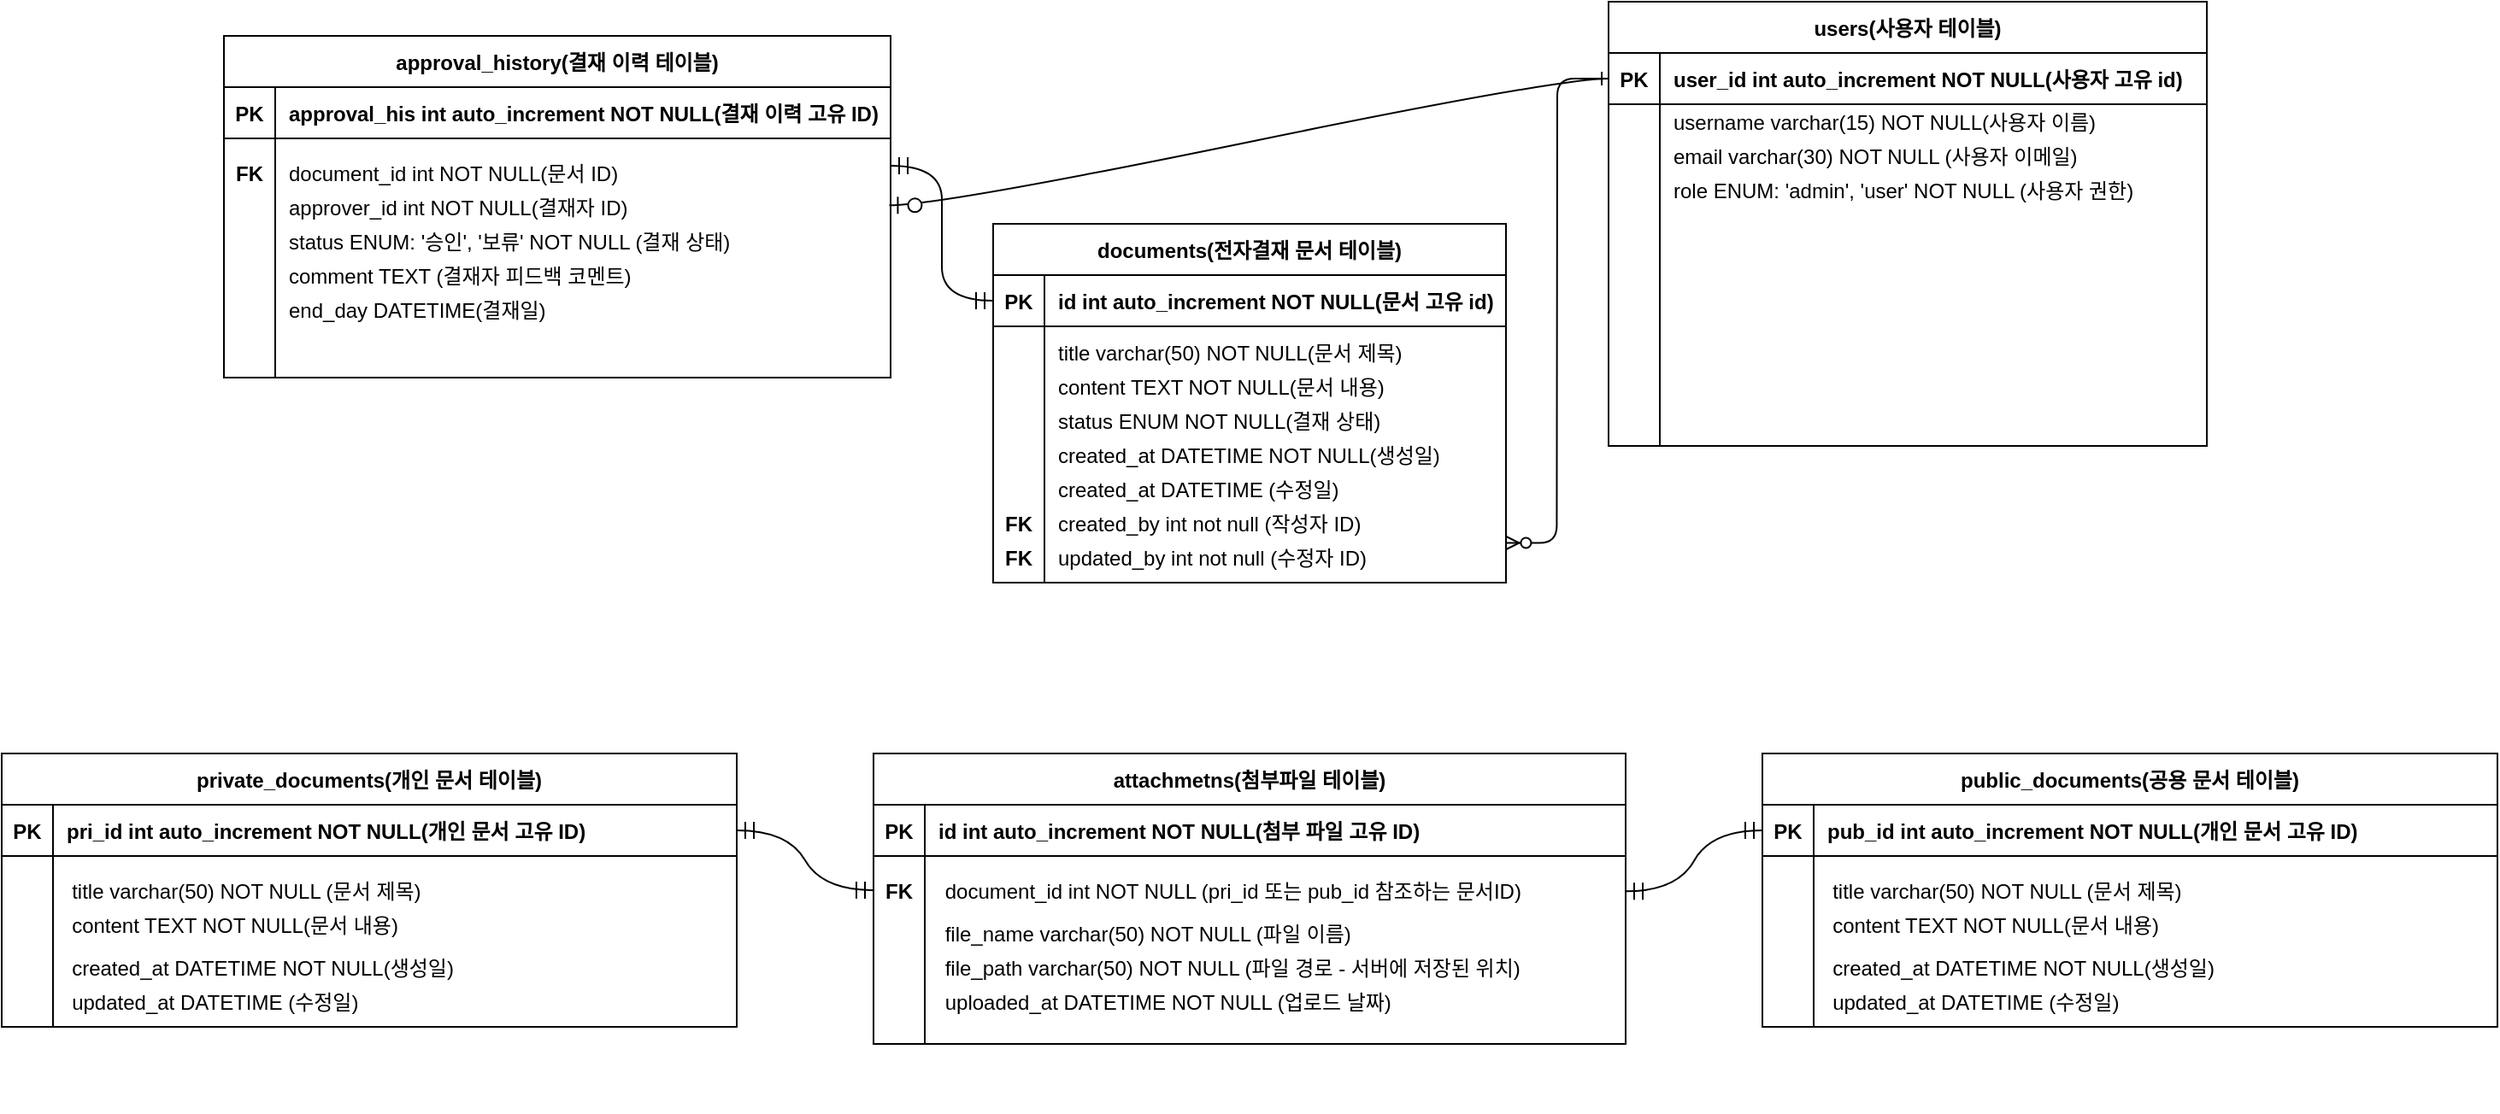 <mxfile version="24.6.5" type="github">
  <diagram id="R2lEEEUBdFMjLlhIrx00" name="Page-1">
    <mxGraphModel dx="2524" dy="1786" grid="1" gridSize="10" guides="1" tooltips="1" connect="1" arrows="1" fold="1" page="1" pageScale="1" pageWidth="850" pageHeight="1100" math="0" shadow="0" extFonts="Permanent Marker^https://fonts.googleapis.com/css?family=Permanent+Marker">
      <root>
        <mxCell id="0" />
        <mxCell id="1" parent="0" />
        <mxCell id="C-vyLk0tnHw3VtMMgP7b-2" value="users(사용자 테이블)" style="shape=table;startSize=30;container=1;collapsible=1;childLayout=tableLayout;fixedRows=1;rowLines=0;fontStyle=1;align=center;resizeLast=1;" parent="1" vertex="1">
          <mxGeometry x="930" y="-170" width="350" height="260" as="geometry" />
        </mxCell>
        <mxCell id="C-vyLk0tnHw3VtMMgP7b-3" value="" style="shape=partialRectangle;collapsible=0;dropTarget=0;pointerEvents=0;fillColor=none;points=[[0,0.5],[1,0.5]];portConstraint=eastwest;top=0;left=0;right=0;bottom=1;" parent="C-vyLk0tnHw3VtMMgP7b-2" vertex="1">
          <mxGeometry y="30" width="350" height="30" as="geometry" />
        </mxCell>
        <mxCell id="C-vyLk0tnHw3VtMMgP7b-4" value="PK" style="shape=partialRectangle;overflow=hidden;connectable=0;fillColor=none;top=0;left=0;bottom=0;right=0;fontStyle=1;" parent="C-vyLk0tnHw3VtMMgP7b-3" vertex="1">
          <mxGeometry width="30" height="30" as="geometry">
            <mxRectangle width="30" height="30" as="alternateBounds" />
          </mxGeometry>
        </mxCell>
        <mxCell id="C-vyLk0tnHw3VtMMgP7b-5" value="user_id int auto_increment NOT NULL(사용자 고유 id)" style="shape=partialRectangle;overflow=hidden;connectable=0;fillColor=none;top=0;left=0;bottom=0;right=0;align=left;spacingLeft=6;fontStyle=1;" parent="C-vyLk0tnHw3VtMMgP7b-3" vertex="1">
          <mxGeometry x="30" width="320" height="30" as="geometry">
            <mxRectangle width="320" height="30" as="alternateBounds" />
          </mxGeometry>
        </mxCell>
        <mxCell id="C-vyLk0tnHw3VtMMgP7b-6" value="" style="shape=partialRectangle;collapsible=0;dropTarget=0;pointerEvents=0;fillColor=none;points=[[0,0.5],[1,0.5]];portConstraint=eastwest;top=0;left=0;right=0;bottom=0;" parent="C-vyLk0tnHw3VtMMgP7b-2" vertex="1">
          <mxGeometry y="60" width="350" height="170" as="geometry" />
        </mxCell>
        <mxCell id="C-vyLk0tnHw3VtMMgP7b-7" value="" style="shape=partialRectangle;overflow=hidden;connectable=0;fillColor=none;top=0;left=0;bottom=0;right=0;" parent="C-vyLk0tnHw3VtMMgP7b-6" vertex="1">
          <mxGeometry width="30" height="170" as="geometry">
            <mxRectangle width="30" height="170" as="alternateBounds" />
          </mxGeometry>
        </mxCell>
        <mxCell id="C-vyLk0tnHw3VtMMgP7b-8" value="" style="shape=partialRectangle;overflow=hidden;connectable=0;fillColor=none;top=0;left=0;bottom=0;right=0;align=left;spacingLeft=6;" parent="C-vyLk0tnHw3VtMMgP7b-6" vertex="1">
          <mxGeometry x="30" width="320" height="170" as="geometry">
            <mxRectangle width="320" height="170" as="alternateBounds" />
          </mxGeometry>
        </mxCell>
        <mxCell id="C-vyLk0tnHw3VtMMgP7b-9" value="" style="shape=partialRectangle;collapsible=0;dropTarget=0;pointerEvents=0;fillColor=none;points=[[0,0.5],[1,0.5]];portConstraint=eastwest;top=0;left=0;right=0;bottom=0;" parent="C-vyLk0tnHw3VtMMgP7b-2" vertex="1">
          <mxGeometry y="230" width="350" height="30" as="geometry" />
        </mxCell>
        <mxCell id="C-vyLk0tnHw3VtMMgP7b-10" value="" style="shape=partialRectangle;overflow=hidden;connectable=0;fillColor=none;top=0;left=0;bottom=0;right=0;" parent="C-vyLk0tnHw3VtMMgP7b-9" vertex="1">
          <mxGeometry width="30" height="30" as="geometry">
            <mxRectangle width="30" height="30" as="alternateBounds" />
          </mxGeometry>
        </mxCell>
        <mxCell id="C-vyLk0tnHw3VtMMgP7b-11" value="" style="shape=partialRectangle;overflow=hidden;connectable=0;fillColor=none;top=0;left=0;bottom=0;right=0;align=left;spacingLeft=6;" parent="C-vyLk0tnHw3VtMMgP7b-9" vertex="1">
          <mxGeometry x="30" width="320" height="30" as="geometry">
            <mxRectangle width="320" height="30" as="alternateBounds" />
          </mxGeometry>
        </mxCell>
        <mxCell id="47MzkrDv9kK1iELOBZbb-28" value="" style="group" parent="1" vertex="1" connectable="0">
          <mxGeometry x="120" y="-150" width="390" height="200" as="geometry" />
        </mxCell>
        <mxCell id="C-vyLk0tnHw3VtMMgP7b-13" value="approval_history(결재 이력 테이블)" style="shape=table;startSize=30;container=1;collapsible=1;childLayout=tableLayout;fixedRows=1;rowLines=0;fontStyle=1;align=center;resizeLast=1;" parent="47MzkrDv9kK1iELOBZbb-28" vertex="1">
          <mxGeometry width="390" height="200" as="geometry" />
        </mxCell>
        <mxCell id="C-vyLk0tnHw3VtMMgP7b-14" value="" style="shape=partialRectangle;collapsible=0;dropTarget=0;pointerEvents=0;fillColor=none;points=[[0,0.5],[1,0.5]];portConstraint=eastwest;top=0;left=0;right=0;bottom=1;" parent="C-vyLk0tnHw3VtMMgP7b-13" vertex="1">
          <mxGeometry y="30" width="390" height="30" as="geometry" />
        </mxCell>
        <mxCell id="C-vyLk0tnHw3VtMMgP7b-15" value="PK" style="shape=partialRectangle;overflow=hidden;connectable=0;fillColor=none;top=0;left=0;bottom=0;right=0;fontStyle=1;" parent="C-vyLk0tnHw3VtMMgP7b-14" vertex="1">
          <mxGeometry width="30" height="30" as="geometry">
            <mxRectangle width="30" height="30" as="alternateBounds" />
          </mxGeometry>
        </mxCell>
        <mxCell id="C-vyLk0tnHw3VtMMgP7b-16" value="approval_his int auto_increment NOT NULL(결재 이력 고유 ID)" style="shape=partialRectangle;overflow=hidden;connectable=0;fillColor=none;top=0;left=0;bottom=0;right=0;align=left;spacingLeft=6;fontStyle=1;" parent="C-vyLk0tnHw3VtMMgP7b-14" vertex="1">
          <mxGeometry x="30" width="360" height="30" as="geometry">
            <mxRectangle width="360" height="30" as="alternateBounds" />
          </mxGeometry>
        </mxCell>
        <mxCell id="C-vyLk0tnHw3VtMMgP7b-17" value="" style="shape=partialRectangle;collapsible=0;dropTarget=0;pointerEvents=0;fillColor=none;points=[[0,0.5],[1,0.5]];portConstraint=eastwest;top=0;left=0;right=0;bottom=0;" parent="C-vyLk0tnHw3VtMMgP7b-13" vertex="1">
          <mxGeometry y="60" width="390" height="110" as="geometry" />
        </mxCell>
        <mxCell id="C-vyLk0tnHw3VtMMgP7b-18" value="" style="shape=partialRectangle;overflow=hidden;connectable=0;fillColor=none;top=0;left=0;bottom=0;right=0;" parent="C-vyLk0tnHw3VtMMgP7b-17" vertex="1">
          <mxGeometry width="30" height="110" as="geometry">
            <mxRectangle width="30" height="110" as="alternateBounds" />
          </mxGeometry>
        </mxCell>
        <mxCell id="C-vyLk0tnHw3VtMMgP7b-19" value="" style="shape=partialRectangle;overflow=hidden;connectable=0;fillColor=none;top=0;left=0;bottom=0;right=0;align=left;spacingLeft=6;" parent="C-vyLk0tnHw3VtMMgP7b-17" vertex="1">
          <mxGeometry x="30" width="360" height="110" as="geometry">
            <mxRectangle width="360" height="110" as="alternateBounds" />
          </mxGeometry>
        </mxCell>
        <mxCell id="C-vyLk0tnHw3VtMMgP7b-20" value="" style="shape=partialRectangle;collapsible=0;dropTarget=0;pointerEvents=0;fillColor=none;points=[[0,0.5],[1,0.5]];portConstraint=eastwest;top=0;left=0;right=0;bottom=0;" parent="C-vyLk0tnHw3VtMMgP7b-13" vertex="1">
          <mxGeometry y="170" width="390" height="30" as="geometry" />
        </mxCell>
        <mxCell id="C-vyLk0tnHw3VtMMgP7b-21" value="" style="shape=partialRectangle;overflow=hidden;connectable=0;fillColor=none;top=0;left=0;bottom=0;right=0;" parent="C-vyLk0tnHw3VtMMgP7b-20" vertex="1">
          <mxGeometry width="30" height="30" as="geometry">
            <mxRectangle width="30" height="30" as="alternateBounds" />
          </mxGeometry>
        </mxCell>
        <mxCell id="C-vyLk0tnHw3VtMMgP7b-22" value="" style="shape=partialRectangle;overflow=hidden;connectable=0;fillColor=none;top=0;left=0;bottom=0;right=0;align=left;spacingLeft=6;" parent="C-vyLk0tnHw3VtMMgP7b-20" vertex="1">
          <mxGeometry x="30" width="360" height="30" as="geometry">
            <mxRectangle width="360" height="30" as="alternateBounds" />
          </mxGeometry>
        </mxCell>
        <mxCell id="47MzkrDv9kK1iELOBZbb-23" value="document_id int NOT NULL(문서 ID)" style="shape=partialRectangle;overflow=hidden;connectable=0;fillColor=none;top=0;left=0;bottom=0;right=0;align=left;spacingLeft=6;" parent="47MzkrDv9kK1iELOBZbb-28" vertex="1">
          <mxGeometry x="30" y="65" width="300" height="30" as="geometry">
            <mxRectangle width="300" height="30" as="alternateBounds" />
          </mxGeometry>
        </mxCell>
        <mxCell id="47MzkrDv9kK1iELOBZbb-24" value="approver_id int NOT NULL(결재자 ID)" style="shape=partialRectangle;overflow=hidden;connectable=0;fillColor=none;top=0;left=0;bottom=0;right=0;align=left;spacingLeft=6;" parent="47MzkrDv9kK1iELOBZbb-28" vertex="1">
          <mxGeometry x="30" y="85" width="300" height="30" as="geometry">
            <mxRectangle width="300" height="30" as="alternateBounds" />
          </mxGeometry>
        </mxCell>
        <mxCell id="47MzkrDv9kK1iELOBZbb-25" value="status ENUM: &#39;승인&#39;, &#39;보류&#39; NOT NULL (결재 상태)" style="shape=partialRectangle;overflow=hidden;connectable=0;fillColor=none;top=0;left=0;bottom=0;right=0;align=left;spacingLeft=6;" parent="47MzkrDv9kK1iELOBZbb-28" vertex="1">
          <mxGeometry x="30" y="105" width="300" height="30" as="geometry">
            <mxRectangle width="300" height="30" as="alternateBounds" />
          </mxGeometry>
        </mxCell>
        <mxCell id="47MzkrDv9kK1iELOBZbb-26" value="comment TEXT (결재자 피드백 코멘트)" style="shape=partialRectangle;overflow=hidden;connectable=0;fillColor=none;top=0;left=0;bottom=0;right=0;align=left;spacingLeft=6;" parent="47MzkrDv9kK1iELOBZbb-28" vertex="1">
          <mxGeometry x="30" y="125" width="300" height="30" as="geometry">
            <mxRectangle width="300" height="30" as="alternateBounds" />
          </mxGeometry>
        </mxCell>
        <mxCell id="47MzkrDv9kK1iELOBZbb-27" value="end_day DATETIME(결재일)" style="shape=partialRectangle;overflow=hidden;connectable=0;fillColor=none;top=0;left=0;bottom=0;right=0;align=left;spacingLeft=6;" parent="47MzkrDv9kK1iELOBZbb-28" vertex="1">
          <mxGeometry x="30" y="145" width="300" height="30" as="geometry">
            <mxRectangle width="300" height="30" as="alternateBounds" />
          </mxGeometry>
        </mxCell>
        <mxCell id="47MzkrDv9kK1iELOBZbb-35" value="FK" style="shape=partialRectangle;overflow=hidden;connectable=0;fillColor=none;top=0;left=0;bottom=0;right=0;fontStyle=1;" parent="47MzkrDv9kK1iELOBZbb-28" vertex="1">
          <mxGeometry y="65" width="30" height="30" as="geometry">
            <mxRectangle width="30" height="30" as="alternateBounds" />
          </mxGeometry>
        </mxCell>
        <mxCell id="47MzkrDv9kK1iELOBZbb-34" value="" style="edgeStyle=entityRelationEdgeStyle;fontSize=12;html=1;endArrow=ERmandOne;startArrow=ERmandOne;rounded=0;startSize=8;endSize=8;curved=1;exitX=1;exitY=0.145;exitDx=0;exitDy=0;exitPerimeter=0;entryX=0;entryY=0.5;entryDx=0;entryDy=0;" parent="1" source="C-vyLk0tnHw3VtMMgP7b-17" target="C-vyLk0tnHw3VtMMgP7b-24" edge="1">
          <mxGeometry width="100" height="100" relative="1" as="geometry">
            <mxPoint x="430" y="380" as="sourcePoint" />
            <mxPoint x="530" y="280" as="targetPoint" />
            <Array as="points">
              <mxPoint x="80" y="450" />
            </Array>
          </mxGeometry>
        </mxCell>
        <mxCell id="47MzkrDv9kK1iELOBZbb-36" value="" style="edgeStyle=entityRelationEdgeStyle;fontSize=12;html=1;endArrow=ERzeroToOne;endFill=1;rounded=0;startSize=8;endSize=8;curved=1;entryX=0.998;entryY=0.356;entryDx=0;entryDy=0;entryPerimeter=0;exitX=0;exitY=0.5;exitDx=0;exitDy=0;" parent="1" source="C-vyLk0tnHw3VtMMgP7b-3" target="C-vyLk0tnHw3VtMMgP7b-17" edge="1">
          <mxGeometry width="100" height="100" relative="1" as="geometry">
            <mxPoint x="790" y="440" as="sourcePoint" />
            <mxPoint x="820" y="280" as="targetPoint" />
            <Array as="points">
              <mxPoint x="700" y="520" />
              <mxPoint x="940" y="470" />
              <mxPoint x="810" y="380" />
            </Array>
          </mxGeometry>
        </mxCell>
        <mxCell id="47MzkrDv9kK1iELOBZbb-33" value="" style="group" parent="1" vertex="1" connectable="0">
          <mxGeometry x="570" y="-40" width="300" height="210" as="geometry" />
        </mxCell>
        <mxCell id="C-vyLk0tnHw3VtMMgP7b-23" value="documents(전자결재 문서 테이블)" style="shape=table;startSize=30;container=1;collapsible=1;childLayout=tableLayout;fixedRows=1;rowLines=0;fontStyle=1;align=center;resizeLast=1;" parent="47MzkrDv9kK1iELOBZbb-33" vertex="1">
          <mxGeometry width="300" height="210" as="geometry" />
        </mxCell>
        <mxCell id="C-vyLk0tnHw3VtMMgP7b-24" value="" style="shape=partialRectangle;collapsible=0;dropTarget=0;pointerEvents=0;fillColor=none;points=[[0,0.5],[1,0.5]];portConstraint=eastwest;top=0;left=0;right=0;bottom=1;" parent="C-vyLk0tnHw3VtMMgP7b-23" vertex="1">
          <mxGeometry y="30" width="300" height="30" as="geometry" />
        </mxCell>
        <mxCell id="C-vyLk0tnHw3VtMMgP7b-25" value="PK" style="shape=partialRectangle;overflow=hidden;connectable=0;fillColor=none;top=0;left=0;bottom=0;right=0;fontStyle=1;" parent="C-vyLk0tnHw3VtMMgP7b-24" vertex="1">
          <mxGeometry width="30" height="30" as="geometry">
            <mxRectangle width="30" height="30" as="alternateBounds" />
          </mxGeometry>
        </mxCell>
        <mxCell id="C-vyLk0tnHw3VtMMgP7b-26" value="id int auto_increment NOT NULL(문서 고유 id)" style="shape=partialRectangle;overflow=hidden;connectable=0;fillColor=none;top=0;left=0;bottom=0;right=0;align=left;spacingLeft=6;fontStyle=1;" parent="C-vyLk0tnHw3VtMMgP7b-24" vertex="1">
          <mxGeometry x="30" width="270" height="30" as="geometry">
            <mxRectangle width="270" height="30" as="alternateBounds" />
          </mxGeometry>
        </mxCell>
        <mxCell id="C-vyLk0tnHw3VtMMgP7b-27" value="" style="shape=partialRectangle;collapsible=0;dropTarget=0;pointerEvents=0;fillColor=none;points=[[0,0.5],[1,0.5]];portConstraint=eastwest;top=0;left=0;right=0;bottom=0;" parent="C-vyLk0tnHw3VtMMgP7b-23" vertex="1">
          <mxGeometry y="60" width="300" height="150" as="geometry" />
        </mxCell>
        <mxCell id="C-vyLk0tnHw3VtMMgP7b-28" value="" style="shape=partialRectangle;overflow=hidden;connectable=0;fillColor=none;top=0;left=0;bottom=0;right=0;" parent="C-vyLk0tnHw3VtMMgP7b-27" vertex="1">
          <mxGeometry width="30" height="150" as="geometry">
            <mxRectangle width="30" height="150" as="alternateBounds" />
          </mxGeometry>
        </mxCell>
        <mxCell id="C-vyLk0tnHw3VtMMgP7b-29" value="" style="shape=partialRectangle;overflow=hidden;connectable=0;fillColor=none;top=0;left=0;bottom=0;right=0;align=left;spacingLeft=6;" parent="C-vyLk0tnHw3VtMMgP7b-27" vertex="1">
          <mxGeometry x="30" width="270" height="150" as="geometry">
            <mxRectangle width="270" height="150" as="alternateBounds" />
          </mxGeometry>
        </mxCell>
        <mxCell id="47MzkrDv9kK1iELOBZbb-8" value="title varchar(50) NOT NULL(문서 제목)" style="shape=partialRectangle;overflow=hidden;connectable=0;fillColor=none;top=0;left=0;bottom=0;right=0;align=left;spacingLeft=6;" parent="47MzkrDv9kK1iELOBZbb-33" vertex="1">
          <mxGeometry x="30" y="60" width="220" height="30" as="geometry">
            <mxRectangle width="220" height="30" as="alternateBounds" />
          </mxGeometry>
        </mxCell>
        <mxCell id="47MzkrDv9kK1iELOBZbb-9" value="content TEXT NOT NULL(문서 내용)" style="shape=partialRectangle;overflow=hidden;connectable=0;fillColor=none;top=0;left=0;bottom=0;right=0;align=left;spacingLeft=6;" parent="47MzkrDv9kK1iELOBZbb-33" vertex="1">
          <mxGeometry x="30" y="80" width="250" height="30" as="geometry">
            <mxRectangle width="220" height="30" as="alternateBounds" />
          </mxGeometry>
        </mxCell>
        <mxCell id="47MzkrDv9kK1iELOBZbb-10" value="status ENUM NOT NULL(결재 상태)" style="shape=partialRectangle;overflow=hidden;connectable=0;fillColor=none;top=0;left=0;bottom=0;right=0;align=left;spacingLeft=6;" parent="47MzkrDv9kK1iELOBZbb-33" vertex="1">
          <mxGeometry x="30" y="100" width="250" height="30" as="geometry">
            <mxRectangle width="220" height="30" as="alternateBounds" />
          </mxGeometry>
        </mxCell>
        <mxCell id="47MzkrDv9kK1iELOBZbb-11" value="created_at DATETIME NOT NULL(생성일)" style="shape=partialRectangle;overflow=hidden;connectable=0;fillColor=none;top=0;left=0;bottom=0;right=0;align=left;spacingLeft=6;" parent="47MzkrDv9kK1iELOBZbb-33" vertex="1">
          <mxGeometry x="30" y="120" width="250" height="30" as="geometry">
            <mxRectangle width="220" height="30" as="alternateBounds" />
          </mxGeometry>
        </mxCell>
        <mxCell id="47MzkrDv9kK1iELOBZbb-12" value="created_at DATETIME (수정일)" style="shape=partialRectangle;overflow=hidden;connectable=0;fillColor=none;top=0;left=0;bottom=0;right=0;align=left;spacingLeft=6;" parent="47MzkrDv9kK1iELOBZbb-33" vertex="1">
          <mxGeometry x="30" y="140" width="250" height="30" as="geometry">
            <mxRectangle width="220" height="30" as="alternateBounds" />
          </mxGeometry>
        </mxCell>
        <mxCell id="47MzkrDv9kK1iELOBZbb-13" value="created_by int not null (작성자 ID)" style="shape=partialRectangle;overflow=hidden;connectable=0;fillColor=none;top=0;left=0;bottom=0;right=0;align=left;spacingLeft=6;" parent="47MzkrDv9kK1iELOBZbb-33" vertex="1">
          <mxGeometry x="30" y="160" width="250" height="30" as="geometry">
            <mxRectangle width="220" height="30" as="alternateBounds" />
          </mxGeometry>
        </mxCell>
        <mxCell id="47MzkrDv9kK1iELOBZbb-14" value="FK" style="shape=partialRectangle;overflow=hidden;connectable=0;fillColor=none;top=0;left=0;bottom=0;right=0;fontStyle=1;" parent="47MzkrDv9kK1iELOBZbb-33" vertex="1">
          <mxGeometry y="160" width="30" height="30" as="geometry">
            <mxRectangle width="30" height="30" as="alternateBounds" />
          </mxGeometry>
        </mxCell>
        <mxCell id="47MzkrDv9kK1iELOBZbb-15" value="FK" style="shape=partialRectangle;overflow=hidden;connectable=0;fillColor=none;top=0;left=0;bottom=0;right=0;fontStyle=1;" parent="47MzkrDv9kK1iELOBZbb-33" vertex="1">
          <mxGeometry y="180" width="30" height="30" as="geometry">
            <mxRectangle width="30" height="30" as="alternateBounds" />
          </mxGeometry>
        </mxCell>
        <mxCell id="47MzkrDv9kK1iELOBZbb-16" value="updated_by int not null (수정자 ID)" style="shape=partialRectangle;overflow=hidden;connectable=0;fillColor=none;top=0;left=0;bottom=0;right=0;align=left;spacingLeft=6;" parent="47MzkrDv9kK1iELOBZbb-33" vertex="1">
          <mxGeometry x="30" y="180" width="250" height="30" as="geometry">
            <mxRectangle width="220" height="30" as="alternateBounds" />
          </mxGeometry>
        </mxCell>
        <mxCell id="C-vyLk0tnHw3VtMMgP7b-1" value="" style="edgeStyle=entityRelationEdgeStyle;endArrow=ERzeroToMany;startArrow=ERone;endFill=1;startFill=0;entryX=0.999;entryY=0.845;entryDx=0;entryDy=0;entryPerimeter=0;exitX=0;exitY=0.5;exitDx=0;exitDy=0;" parent="1" source="C-vyLk0tnHw3VtMMgP7b-3" target="C-vyLk0tnHw3VtMMgP7b-27" edge="1">
          <mxGeometry width="100" height="100" relative="1" as="geometry">
            <mxPoint x="940" y="110" as="sourcePoint" />
            <mxPoint x="930" y="290" as="targetPoint" />
            <Array as="points">
              <mxPoint x="1020" y="150" />
            </Array>
          </mxGeometry>
        </mxCell>
        <mxCell id="47MzkrDv9kK1iELOBZbb-55" value="" style="group" parent="1" vertex="1" connectable="0">
          <mxGeometry x="-10" y="270" width="430" height="210" as="geometry" />
        </mxCell>
        <mxCell id="47MzkrDv9kK1iELOBZbb-39" value="private_documents(개인 문서 테이블)" style="shape=table;startSize=30;container=1;collapsible=1;childLayout=tableLayout;fixedRows=1;rowLines=0;fontStyle=1;align=center;resizeLast=1;" parent="47MzkrDv9kK1iELOBZbb-55" vertex="1">
          <mxGeometry width="430" height="160" as="geometry" />
        </mxCell>
        <mxCell id="47MzkrDv9kK1iELOBZbb-40" value="" style="shape=partialRectangle;collapsible=0;dropTarget=0;pointerEvents=0;fillColor=none;points=[[0,0.5],[1,0.5]];portConstraint=eastwest;top=0;left=0;right=0;bottom=1;" parent="47MzkrDv9kK1iELOBZbb-39" vertex="1">
          <mxGeometry y="30" width="430" height="30" as="geometry" />
        </mxCell>
        <mxCell id="47MzkrDv9kK1iELOBZbb-41" value="PK" style="shape=partialRectangle;overflow=hidden;connectable=0;fillColor=none;top=0;left=0;bottom=0;right=0;fontStyle=1;" parent="47MzkrDv9kK1iELOBZbb-40" vertex="1">
          <mxGeometry width="30" height="30" as="geometry">
            <mxRectangle width="30" height="30" as="alternateBounds" />
          </mxGeometry>
        </mxCell>
        <mxCell id="47MzkrDv9kK1iELOBZbb-42" value="pri_id int auto_increment NOT NULL(개인 문서 고유 ID)" style="shape=partialRectangle;overflow=hidden;connectable=0;fillColor=none;top=0;left=0;bottom=0;right=0;align=left;spacingLeft=6;fontStyle=1;" parent="47MzkrDv9kK1iELOBZbb-40" vertex="1">
          <mxGeometry x="30" width="400" height="30" as="geometry">
            <mxRectangle width="400" height="30" as="alternateBounds" />
          </mxGeometry>
        </mxCell>
        <mxCell id="47MzkrDv9kK1iELOBZbb-43" value="" style="shape=partialRectangle;collapsible=0;dropTarget=0;pointerEvents=0;fillColor=none;points=[[0,0.5],[1,0.5]];portConstraint=eastwest;top=0;left=0;right=0;bottom=0;" parent="47MzkrDv9kK1iELOBZbb-39" vertex="1">
          <mxGeometry y="60" width="430" height="100" as="geometry" />
        </mxCell>
        <mxCell id="47MzkrDv9kK1iELOBZbb-44" value="" style="shape=partialRectangle;overflow=hidden;connectable=0;fillColor=none;top=0;left=0;bottom=0;right=0;" parent="47MzkrDv9kK1iELOBZbb-43" vertex="1">
          <mxGeometry width="30" height="100" as="geometry">
            <mxRectangle width="30" height="100" as="alternateBounds" />
          </mxGeometry>
        </mxCell>
        <mxCell id="47MzkrDv9kK1iELOBZbb-45" value="" style="shape=partialRectangle;overflow=hidden;connectable=0;fillColor=none;top=0;left=0;bottom=0;right=0;align=left;spacingLeft=6;" parent="47MzkrDv9kK1iELOBZbb-43" vertex="1">
          <mxGeometry x="30" width="400" height="100" as="geometry">
            <mxRectangle width="400" height="100" as="alternateBounds" />
          </mxGeometry>
        </mxCell>
        <mxCell id="47MzkrDv9kK1iELOBZbb-49" value="title varchar(50) NOT NULL (문서 제목)" style="shape=partialRectangle;overflow=hidden;connectable=0;fillColor=none;top=0;left=0;bottom=0;right=0;align=left;spacingLeft=6;" parent="47MzkrDv9kK1iELOBZbb-55" vertex="1">
          <mxGeometry x="33.077" y="65" width="330.769" height="30" as="geometry">
            <mxRectangle width="300" height="30" as="alternateBounds" />
          </mxGeometry>
        </mxCell>
        <mxCell id="47MzkrDv9kK1iELOBZbb-50" value="content TEXT NOT NULL(문서 내용)" style="shape=partialRectangle;overflow=hidden;connectable=0;fillColor=none;top=0;left=0;bottom=0;right=0;align=left;spacingLeft=6;" parent="47MzkrDv9kK1iELOBZbb-55" vertex="1">
          <mxGeometry x="33.077" y="85" width="330.769" height="30" as="geometry">
            <mxRectangle width="300" height="30" as="alternateBounds" />
          </mxGeometry>
        </mxCell>
        <mxCell id="47MzkrDv9kK1iELOBZbb-51" value="created_at DATETIME NOT NULL(생성일)" style="shape=partialRectangle;overflow=hidden;connectable=0;fillColor=none;top=0;left=0;bottom=0;right=0;align=left;spacingLeft=6;" parent="47MzkrDv9kK1iELOBZbb-55" vertex="1">
          <mxGeometry x="33.077" y="110" width="330.769" height="30" as="geometry">
            <mxRectangle width="300" height="30" as="alternateBounds" />
          </mxGeometry>
        </mxCell>
        <mxCell id="47MzkrDv9kK1iELOBZbb-52" value="updated_at DATETIME (수정일)" style="shape=partialRectangle;overflow=hidden;connectable=0;fillColor=none;top=0;left=0;bottom=0;right=0;align=left;spacingLeft=6;" parent="47MzkrDv9kK1iELOBZbb-55" vertex="1">
          <mxGeometry x="33.077" y="130" width="330.769" height="30" as="geometry">
            <mxRectangle width="300" height="30" as="alternateBounds" />
          </mxGeometry>
        </mxCell>
        <mxCell id="47MzkrDv9kK1iELOBZbb-93" value="" style="shape=partialRectangle;overflow=hidden;connectable=0;fillColor=none;top=0;left=0;bottom=0;right=0;align=left;spacingLeft=6;" parent="47MzkrDv9kK1iELOBZbb-55" vertex="1">
          <mxGeometry x="33.077" y="110" width="330.769" height="30" as="geometry">
            <mxRectangle width="300" height="30" as="alternateBounds" />
          </mxGeometry>
        </mxCell>
        <mxCell id="47MzkrDv9kK1iELOBZbb-82" value="" style="group" parent="1" vertex="1" connectable="0">
          <mxGeometry x="500" y="270" width="440" height="170" as="geometry" />
        </mxCell>
        <mxCell id="47MzkrDv9kK1iELOBZbb-83" value="attachmetns(첨부파일 테이블)" style="shape=table;startSize=30;container=1;collapsible=1;childLayout=tableLayout;fixedRows=1;rowLines=0;fontStyle=1;align=center;resizeLast=1;" parent="47MzkrDv9kK1iELOBZbb-82" vertex="1">
          <mxGeometry width="440" height="170" as="geometry" />
        </mxCell>
        <mxCell id="47MzkrDv9kK1iELOBZbb-84" value="" style="shape=partialRectangle;collapsible=0;dropTarget=0;pointerEvents=0;fillColor=none;points=[[0,0.5],[1,0.5]];portConstraint=eastwest;top=0;left=0;right=0;bottom=1;" parent="47MzkrDv9kK1iELOBZbb-83" vertex="1">
          <mxGeometry y="30" width="440" height="30" as="geometry" />
        </mxCell>
        <mxCell id="47MzkrDv9kK1iELOBZbb-85" value="PK" style="shape=partialRectangle;overflow=hidden;connectable=0;fillColor=none;top=0;left=0;bottom=0;right=0;fontStyle=1;" parent="47MzkrDv9kK1iELOBZbb-84" vertex="1">
          <mxGeometry width="30" height="30" as="geometry">
            <mxRectangle width="30" height="30" as="alternateBounds" />
          </mxGeometry>
        </mxCell>
        <mxCell id="47MzkrDv9kK1iELOBZbb-86" value="id int auto_increment NOT NULL(첨부 파일 고유 ID)" style="shape=partialRectangle;overflow=hidden;connectable=0;fillColor=none;top=0;left=0;bottom=0;right=0;align=left;spacingLeft=6;fontStyle=1;" parent="47MzkrDv9kK1iELOBZbb-84" vertex="1">
          <mxGeometry x="30" width="410" height="30" as="geometry">
            <mxRectangle width="410" height="30" as="alternateBounds" />
          </mxGeometry>
        </mxCell>
        <mxCell id="47MzkrDv9kK1iELOBZbb-87" value="" style="shape=partialRectangle;collapsible=0;dropTarget=0;pointerEvents=0;fillColor=none;points=[[0,0.5],[1,0.5]];portConstraint=eastwest;top=0;left=0;right=0;bottom=0;" parent="47MzkrDv9kK1iELOBZbb-83" vertex="1">
          <mxGeometry y="60" width="440" height="110" as="geometry" />
        </mxCell>
        <mxCell id="47MzkrDv9kK1iELOBZbb-88" value="" style="shape=partialRectangle;overflow=hidden;connectable=0;fillColor=none;top=0;left=0;bottom=0;right=0;" parent="47MzkrDv9kK1iELOBZbb-87" vertex="1">
          <mxGeometry width="30" height="110" as="geometry">
            <mxRectangle width="30" height="110" as="alternateBounds" />
          </mxGeometry>
        </mxCell>
        <mxCell id="47MzkrDv9kK1iELOBZbb-89" value="" style="shape=partialRectangle;overflow=hidden;connectable=0;fillColor=none;top=0;left=0;bottom=0;right=0;align=left;spacingLeft=6;" parent="47MzkrDv9kK1iELOBZbb-87" vertex="1">
          <mxGeometry x="30" width="410" height="110" as="geometry">
            <mxRectangle width="410" height="110" as="alternateBounds" />
          </mxGeometry>
        </mxCell>
        <mxCell id="47MzkrDv9kK1iELOBZbb-90" value="document_id int NOT NULL (pri_id 또는 pub_id 참조하는 문서ID)" style="shape=partialRectangle;overflow=hidden;connectable=0;fillColor=none;top=0;left=0;bottom=0;right=0;align=left;spacingLeft=6;" parent="47MzkrDv9kK1iELOBZbb-82" vertex="1">
          <mxGeometry x="33.85" y="65" width="366.15" height="30" as="geometry">
            <mxRectangle width="300" height="30" as="alternateBounds" />
          </mxGeometry>
        </mxCell>
        <mxCell id="47MzkrDv9kK1iELOBZbb-91" value="file_name varchar(50) NOT NULL (파일 이름)" style="shape=partialRectangle;overflow=hidden;connectable=0;fillColor=none;top=0;left=0;bottom=0;right=0;align=left;spacingLeft=6;" parent="47MzkrDv9kK1iELOBZbb-82" vertex="1">
          <mxGeometry x="33.846" y="90" width="338.462" height="30" as="geometry">
            <mxRectangle width="300" height="30" as="alternateBounds" />
          </mxGeometry>
        </mxCell>
        <mxCell id="47MzkrDv9kK1iELOBZbb-92" value="file_path varchar(50) NOT NULL (파일 경로 - 서버에 저장된 위치)" style="shape=partialRectangle;overflow=hidden;connectable=0;fillColor=none;top=0;left=0;bottom=0;right=0;align=left;spacingLeft=6;" parent="47MzkrDv9kK1iELOBZbb-82" vertex="1">
          <mxGeometry x="33.85" y="110" width="386.15" height="30" as="geometry">
            <mxRectangle width="300" height="30" as="alternateBounds" />
          </mxGeometry>
        </mxCell>
        <mxCell id="47MzkrDv9kK1iELOBZbb-107" value="uploaded_at DATETIME NOT NULL (업로드 날짜)" style="shape=partialRectangle;overflow=hidden;connectable=0;fillColor=none;top=0;left=0;bottom=0;right=0;align=left;spacingLeft=6;" parent="47MzkrDv9kK1iELOBZbb-82" vertex="1">
          <mxGeometry x="33.85" y="130" width="386.15" height="30" as="geometry">
            <mxRectangle width="300" height="30" as="alternateBounds" />
          </mxGeometry>
        </mxCell>
        <mxCell id="47MzkrDv9kK1iELOBZbb-109" value="FK" style="shape=partialRectangle;overflow=hidden;connectable=0;fillColor=none;top=0;left=0;bottom=0;right=0;fontStyle=1;" parent="47MzkrDv9kK1iELOBZbb-82" vertex="1">
          <mxGeometry y="65" width="30" height="30" as="geometry">
            <mxRectangle width="30" height="30" as="alternateBounds" />
          </mxGeometry>
        </mxCell>
        <mxCell id="47MzkrDv9kK1iELOBZbb-94" value="" style="group" parent="1" vertex="1" connectable="0">
          <mxGeometry x="1020" y="270" width="430" height="210" as="geometry" />
        </mxCell>
        <mxCell id="47MzkrDv9kK1iELOBZbb-95" value="public_documents(공용 문서 테이블)" style="shape=table;startSize=30;container=1;collapsible=1;childLayout=tableLayout;fixedRows=1;rowLines=0;fontStyle=1;align=center;resizeLast=1;" parent="47MzkrDv9kK1iELOBZbb-94" vertex="1">
          <mxGeometry width="430" height="160" as="geometry" />
        </mxCell>
        <mxCell id="47MzkrDv9kK1iELOBZbb-96" value="" style="shape=partialRectangle;collapsible=0;dropTarget=0;pointerEvents=0;fillColor=none;points=[[0,0.5],[1,0.5]];portConstraint=eastwest;top=0;left=0;right=0;bottom=1;" parent="47MzkrDv9kK1iELOBZbb-95" vertex="1">
          <mxGeometry y="30" width="430" height="30" as="geometry" />
        </mxCell>
        <mxCell id="47MzkrDv9kK1iELOBZbb-97" value="PK" style="shape=partialRectangle;overflow=hidden;connectable=0;fillColor=none;top=0;left=0;bottom=0;right=0;fontStyle=1;" parent="47MzkrDv9kK1iELOBZbb-96" vertex="1">
          <mxGeometry width="30" height="30" as="geometry">
            <mxRectangle width="30" height="30" as="alternateBounds" />
          </mxGeometry>
        </mxCell>
        <mxCell id="47MzkrDv9kK1iELOBZbb-98" value="pub_id int auto_increment NOT NULL(개인 문서 고유 ID)" style="shape=partialRectangle;overflow=hidden;connectable=0;fillColor=none;top=0;left=0;bottom=0;right=0;align=left;spacingLeft=6;fontStyle=1;" parent="47MzkrDv9kK1iELOBZbb-96" vertex="1">
          <mxGeometry x="30" width="400" height="30" as="geometry">
            <mxRectangle width="400" height="30" as="alternateBounds" />
          </mxGeometry>
        </mxCell>
        <mxCell id="47MzkrDv9kK1iELOBZbb-99" value="" style="shape=partialRectangle;collapsible=0;dropTarget=0;pointerEvents=0;fillColor=none;points=[[0,0.5],[1,0.5]];portConstraint=eastwest;top=0;left=0;right=0;bottom=0;" parent="47MzkrDv9kK1iELOBZbb-95" vertex="1">
          <mxGeometry y="60" width="430" height="100" as="geometry" />
        </mxCell>
        <mxCell id="47MzkrDv9kK1iELOBZbb-100" value="" style="shape=partialRectangle;overflow=hidden;connectable=0;fillColor=none;top=0;left=0;bottom=0;right=0;" parent="47MzkrDv9kK1iELOBZbb-99" vertex="1">
          <mxGeometry width="30" height="100" as="geometry">
            <mxRectangle width="30" height="100" as="alternateBounds" />
          </mxGeometry>
        </mxCell>
        <mxCell id="47MzkrDv9kK1iELOBZbb-101" value="" style="shape=partialRectangle;overflow=hidden;connectable=0;fillColor=none;top=0;left=0;bottom=0;right=0;align=left;spacingLeft=6;" parent="47MzkrDv9kK1iELOBZbb-99" vertex="1">
          <mxGeometry x="30" width="400" height="100" as="geometry">
            <mxRectangle width="400" height="100" as="alternateBounds" />
          </mxGeometry>
        </mxCell>
        <mxCell id="47MzkrDv9kK1iELOBZbb-102" value="title varchar(50) NOT NULL (문서 제목)" style="shape=partialRectangle;overflow=hidden;connectable=0;fillColor=none;top=0;left=0;bottom=0;right=0;align=left;spacingLeft=6;" parent="47MzkrDv9kK1iELOBZbb-94" vertex="1">
          <mxGeometry x="33.077" y="65" width="330.769" height="30" as="geometry">
            <mxRectangle width="300" height="30" as="alternateBounds" />
          </mxGeometry>
        </mxCell>
        <mxCell id="47MzkrDv9kK1iELOBZbb-103" value="content TEXT NOT NULL(문서 내용)" style="shape=partialRectangle;overflow=hidden;connectable=0;fillColor=none;top=0;left=0;bottom=0;right=0;align=left;spacingLeft=6;" parent="47MzkrDv9kK1iELOBZbb-94" vertex="1">
          <mxGeometry x="33.077" y="85" width="330.769" height="30" as="geometry">
            <mxRectangle width="300" height="30" as="alternateBounds" />
          </mxGeometry>
        </mxCell>
        <mxCell id="47MzkrDv9kK1iELOBZbb-104" value="created_at DATETIME NOT NULL(생성일)" style="shape=partialRectangle;overflow=hidden;connectable=0;fillColor=none;top=0;left=0;bottom=0;right=0;align=left;spacingLeft=6;" parent="47MzkrDv9kK1iELOBZbb-94" vertex="1">
          <mxGeometry x="33.077" y="110" width="330.769" height="30" as="geometry">
            <mxRectangle width="300" height="30" as="alternateBounds" />
          </mxGeometry>
        </mxCell>
        <mxCell id="47MzkrDv9kK1iELOBZbb-105" value="updated_at DATETIME (수정일)" style="shape=partialRectangle;overflow=hidden;connectable=0;fillColor=none;top=0;left=0;bottom=0;right=0;align=left;spacingLeft=6;" parent="47MzkrDv9kK1iELOBZbb-94" vertex="1">
          <mxGeometry x="33.077" y="130" width="330.769" height="30" as="geometry">
            <mxRectangle width="300" height="30" as="alternateBounds" />
          </mxGeometry>
        </mxCell>
        <mxCell id="47MzkrDv9kK1iELOBZbb-106" value="" style="shape=partialRectangle;overflow=hidden;connectable=0;fillColor=none;top=0;left=0;bottom=0;right=0;align=left;spacingLeft=6;" parent="47MzkrDv9kK1iELOBZbb-94" vertex="1">
          <mxGeometry x="33.077" y="110" width="330.769" height="30" as="geometry">
            <mxRectangle width="300" height="30" as="alternateBounds" />
          </mxGeometry>
        </mxCell>
        <mxCell id="47MzkrDv9kK1iELOBZbb-113" value="" style="edgeStyle=entityRelationEdgeStyle;fontSize=12;html=1;endArrow=ERmandOne;startArrow=ERmandOne;rounded=0;startSize=8;endSize=8;curved=1;exitX=1;exitY=0.5;exitDx=0;exitDy=0;" parent="1" source="47MzkrDv9kK1iELOBZbb-40" edge="1">
          <mxGeometry width="100" height="100" relative="1" as="geometry">
            <mxPoint x="590" y="410" as="sourcePoint" />
            <mxPoint x="500" y="350" as="targetPoint" />
          </mxGeometry>
        </mxCell>
        <mxCell id="47MzkrDv9kK1iELOBZbb-114" value="" style="edgeStyle=entityRelationEdgeStyle;fontSize=12;html=1;endArrow=ERmandOne;startArrow=ERmandOne;rounded=0;startSize=8;endSize=8;curved=1;exitX=1;exitY=0.188;exitDx=0;exitDy=0;exitPerimeter=0;entryX=0;entryY=0.5;entryDx=0;entryDy=0;" parent="1" source="47MzkrDv9kK1iELOBZbb-87" target="47MzkrDv9kK1iELOBZbb-96" edge="1">
          <mxGeometry width="100" height="100" relative="1" as="geometry">
            <mxPoint x="1210" y="410" as="sourcePoint" />
            <mxPoint x="1050" y="340" as="targetPoint" />
          </mxGeometry>
        </mxCell>
        <mxCell id="47MzkrDv9kK1iELOBZbb-17" value="username varchar(15) NOT NULL(사용자 이름)" style="shape=partialRectangle;overflow=hidden;connectable=0;fillColor=none;top=0;left=0;bottom=0;right=0;align=left;spacingLeft=6;" parent="1" vertex="1">
          <mxGeometry x="960" y="-115" width="320" height="30" as="geometry">
            <mxRectangle width="320" height="30" as="alternateBounds" />
          </mxGeometry>
        </mxCell>
        <mxCell id="47MzkrDv9kK1iELOBZbb-18" value="email varchar(30) NOT NULL (사용자 이메일)" style="shape=partialRectangle;overflow=hidden;connectable=0;fillColor=none;top=0;left=0;bottom=0;right=0;align=left;spacingLeft=6;" parent="1" vertex="1">
          <mxGeometry x="960" y="-95" width="320" height="30" as="geometry">
            <mxRectangle width="320" height="30" as="alternateBounds" />
          </mxGeometry>
        </mxCell>
        <mxCell id="47MzkrDv9kK1iELOBZbb-19" value="role ENUM: &#39;admin&#39;, &#39;user&#39; NOT NULL (사용자 권한)" style="shape=partialRectangle;overflow=hidden;connectable=0;fillColor=none;top=0;left=0;bottom=0;right=0;align=left;spacingLeft=6;" parent="1" vertex="1">
          <mxGeometry x="960" y="-75" width="320" height="30" as="geometry">
            <mxRectangle width="320" height="30" as="alternateBounds" />
          </mxGeometry>
        </mxCell>
      </root>
    </mxGraphModel>
  </diagram>
</mxfile>
